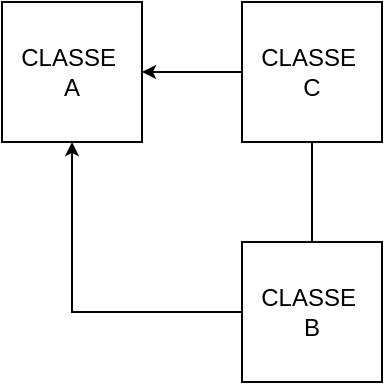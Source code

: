 <mxfile version="27.1.1">
  <diagram name="Página-1" id="QyuYrhjole_bQRpXJIVX">
    <mxGraphModel dx="601" dy="321" grid="1" gridSize="10" guides="1" tooltips="1" connect="1" arrows="1" fold="1" page="1" pageScale="1" pageWidth="827" pageHeight="1169" math="0" shadow="0">
      <root>
        <mxCell id="0" />
        <mxCell id="1" parent="0" />
        <mxCell id="8Whxr3VVYl2OieeRXhxK-1" value="CLASSE&amp;nbsp;&lt;div&gt;A&lt;/div&gt;" style="rounded=0;whiteSpace=wrap;html=1;" vertex="1" parent="1">
          <mxGeometry x="150" y="160" width="70" height="70" as="geometry" />
        </mxCell>
        <mxCell id="8Whxr3VVYl2OieeRXhxK-2" value="CLASSE&amp;nbsp;&lt;div&gt;B&lt;/div&gt;" style="rounded=0;whiteSpace=wrap;html=1;" vertex="1" parent="1">
          <mxGeometry x="270" y="280" width="70" height="70" as="geometry" />
        </mxCell>
        <mxCell id="8Whxr3VVYl2OieeRXhxK-3" value="CLASSE&amp;nbsp;&lt;div&gt;C&lt;/div&gt;" style="rounded=0;whiteSpace=wrap;html=1;" vertex="1" parent="1">
          <mxGeometry x="270" y="160" width="70" height="70" as="geometry" />
        </mxCell>
        <mxCell id="8Whxr3VVYl2OieeRXhxK-4" value="" style="endArrow=classic;html=1;rounded=0;entryX=1;entryY=0.5;entryDx=0;entryDy=0;exitX=0;exitY=0.5;exitDx=0;exitDy=0;endSize=4;startSize=4;" edge="1" parent="1" source="8Whxr3VVYl2OieeRXhxK-3" target="8Whxr3VVYl2OieeRXhxK-1">
          <mxGeometry width="50" height="50" relative="1" as="geometry">
            <mxPoint x="230" y="290" as="sourcePoint" />
            <mxPoint x="280" y="240" as="targetPoint" />
          </mxGeometry>
        </mxCell>
        <mxCell id="8Whxr3VVYl2OieeRXhxK-5" value="" style="endArrow=none;html=1;rounded=0;entryX=0.5;entryY=1;entryDx=0;entryDy=0;exitX=0.5;exitY=0;exitDx=0;exitDy=0;" edge="1" parent="1" source="8Whxr3VVYl2OieeRXhxK-2" target="8Whxr3VVYl2OieeRXhxK-3">
          <mxGeometry width="50" height="50" relative="1" as="geometry">
            <mxPoint x="230" y="290" as="sourcePoint" />
            <mxPoint x="280" y="240" as="targetPoint" />
          </mxGeometry>
        </mxCell>
        <mxCell id="8Whxr3VVYl2OieeRXhxK-6" value="" style="endArrow=classic;html=1;rounded=0;entryX=0.5;entryY=1;entryDx=0;entryDy=0;exitX=0;exitY=0.5;exitDx=0;exitDy=0;endSize=4;" edge="1" parent="1" source="8Whxr3VVYl2OieeRXhxK-2" target="8Whxr3VVYl2OieeRXhxK-1">
          <mxGeometry width="50" height="50" relative="1" as="geometry">
            <mxPoint x="230" y="290" as="sourcePoint" />
            <mxPoint x="280" y="240" as="targetPoint" />
            <Array as="points">
              <mxPoint x="185" y="315" />
            </Array>
          </mxGeometry>
        </mxCell>
      </root>
    </mxGraphModel>
  </diagram>
</mxfile>

